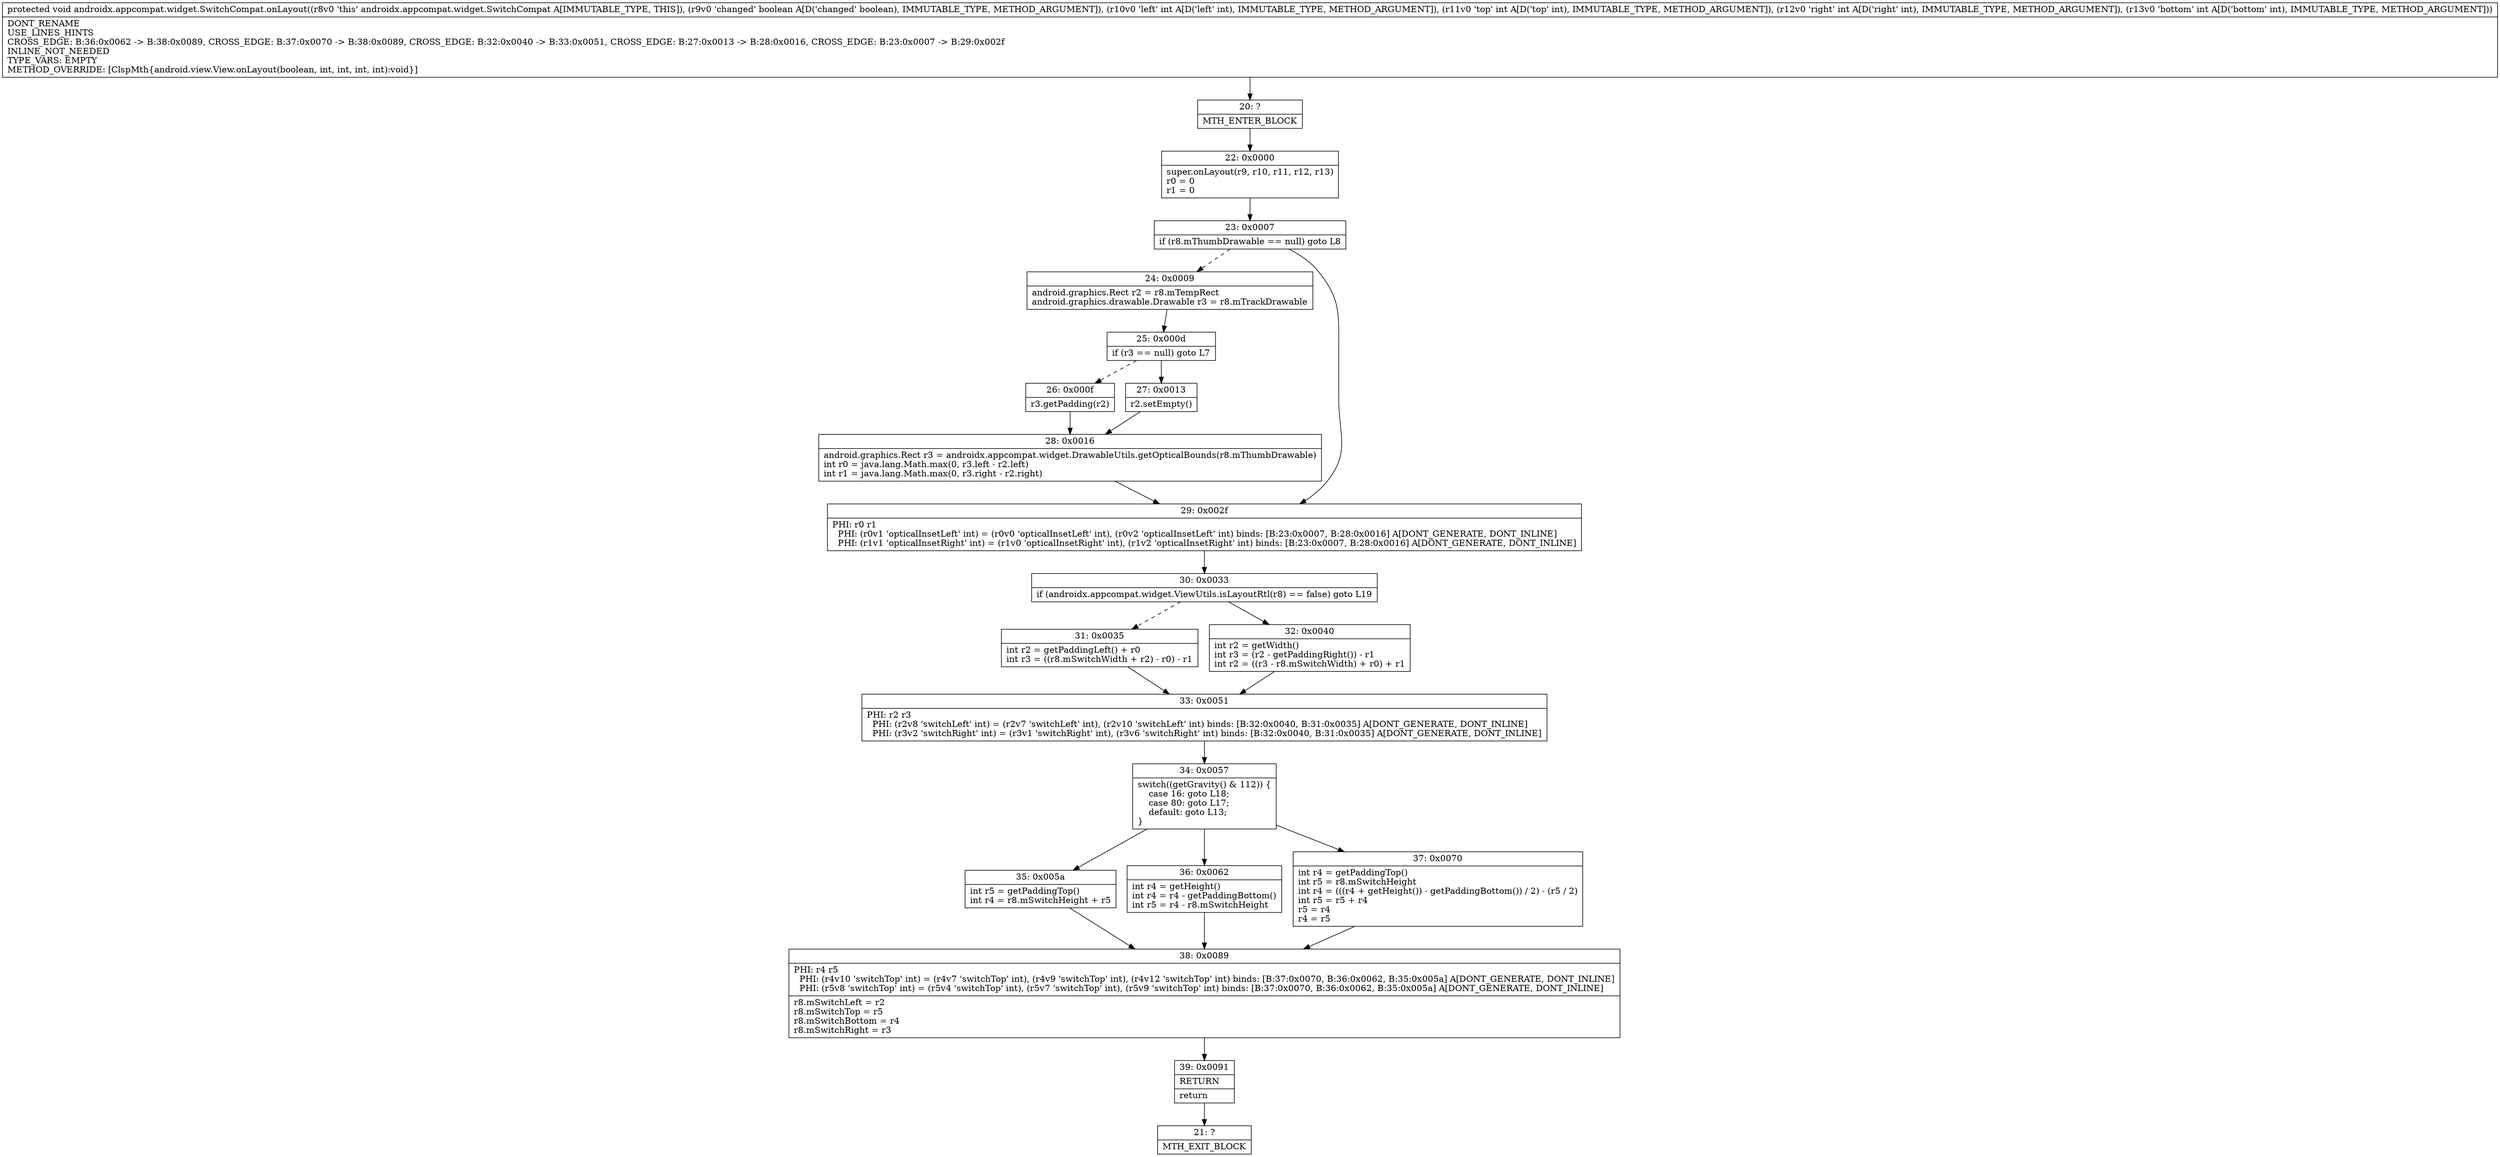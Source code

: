 digraph "CFG forandroidx.appcompat.widget.SwitchCompat.onLayout(ZIIII)V" {
Node_20 [shape=record,label="{20\:\ ?|MTH_ENTER_BLOCK\l}"];
Node_22 [shape=record,label="{22\:\ 0x0000|super.onLayout(r9, r10, r11, r12, r13)\lr0 = 0\lr1 = 0\l}"];
Node_23 [shape=record,label="{23\:\ 0x0007|if (r8.mThumbDrawable == null) goto L8\l}"];
Node_24 [shape=record,label="{24\:\ 0x0009|android.graphics.Rect r2 = r8.mTempRect\landroid.graphics.drawable.Drawable r3 = r8.mTrackDrawable\l}"];
Node_25 [shape=record,label="{25\:\ 0x000d|if (r3 == null) goto L7\l}"];
Node_26 [shape=record,label="{26\:\ 0x000f|r3.getPadding(r2)\l}"];
Node_28 [shape=record,label="{28\:\ 0x0016|android.graphics.Rect r3 = androidx.appcompat.widget.DrawableUtils.getOpticalBounds(r8.mThumbDrawable)\lint r0 = java.lang.Math.max(0, r3.left \- r2.left)\lint r1 = java.lang.Math.max(0, r3.right \- r2.right)\l}"];
Node_27 [shape=record,label="{27\:\ 0x0013|r2.setEmpty()\l}"];
Node_29 [shape=record,label="{29\:\ 0x002f|PHI: r0 r1 \l  PHI: (r0v1 'opticalInsetLeft' int) = (r0v0 'opticalInsetLeft' int), (r0v2 'opticalInsetLeft' int) binds: [B:23:0x0007, B:28:0x0016] A[DONT_GENERATE, DONT_INLINE]\l  PHI: (r1v1 'opticalInsetRight' int) = (r1v0 'opticalInsetRight' int), (r1v2 'opticalInsetRight' int) binds: [B:23:0x0007, B:28:0x0016] A[DONT_GENERATE, DONT_INLINE]\l}"];
Node_30 [shape=record,label="{30\:\ 0x0033|if (androidx.appcompat.widget.ViewUtils.isLayoutRtl(r8) == false) goto L19\l}"];
Node_31 [shape=record,label="{31\:\ 0x0035|int r2 = getPaddingLeft() + r0\lint r3 = ((r8.mSwitchWidth + r2) \- r0) \- r1\l}"];
Node_33 [shape=record,label="{33\:\ 0x0051|PHI: r2 r3 \l  PHI: (r2v8 'switchLeft' int) = (r2v7 'switchLeft' int), (r2v10 'switchLeft' int) binds: [B:32:0x0040, B:31:0x0035] A[DONT_GENERATE, DONT_INLINE]\l  PHI: (r3v2 'switchRight' int) = (r3v1 'switchRight' int), (r3v6 'switchRight' int) binds: [B:32:0x0040, B:31:0x0035] A[DONT_GENERATE, DONT_INLINE]\l}"];
Node_34 [shape=record,label="{34\:\ 0x0057|switch((getGravity() & 112)) \{\l    case 16: goto L18;\l    case 80: goto L17;\l    default: goto L13;\l\}\l}"];
Node_35 [shape=record,label="{35\:\ 0x005a|int r5 = getPaddingTop()\lint r4 = r8.mSwitchHeight + r5\l}"];
Node_38 [shape=record,label="{38\:\ 0x0089|PHI: r4 r5 \l  PHI: (r4v10 'switchTop' int) = (r4v7 'switchTop' int), (r4v9 'switchTop' int), (r4v12 'switchTop' int) binds: [B:37:0x0070, B:36:0x0062, B:35:0x005a] A[DONT_GENERATE, DONT_INLINE]\l  PHI: (r5v8 'switchTop' int) = (r5v4 'switchTop' int), (r5v7 'switchTop' int), (r5v9 'switchTop' int) binds: [B:37:0x0070, B:36:0x0062, B:35:0x005a] A[DONT_GENERATE, DONT_INLINE]\l|r8.mSwitchLeft = r2\lr8.mSwitchTop = r5\lr8.mSwitchBottom = r4\lr8.mSwitchRight = r3\l}"];
Node_39 [shape=record,label="{39\:\ 0x0091|RETURN\l|return\l}"];
Node_21 [shape=record,label="{21\:\ ?|MTH_EXIT_BLOCK\l}"];
Node_36 [shape=record,label="{36\:\ 0x0062|int r4 = getHeight()\lint r4 = r4 \- getPaddingBottom()\lint r5 = r4 \- r8.mSwitchHeight\l}"];
Node_37 [shape=record,label="{37\:\ 0x0070|int r4 = getPaddingTop()\lint r5 = r8.mSwitchHeight\lint r4 = (((r4 + getHeight()) \- getPaddingBottom()) \/ 2) \- (r5 \/ 2)\lint r5 = r5 + r4\lr5 = r4\lr4 = r5\l}"];
Node_32 [shape=record,label="{32\:\ 0x0040|int r2 = getWidth()\lint r3 = (r2 \- getPaddingRight()) \- r1\lint r2 = ((r3 \- r8.mSwitchWidth) + r0) + r1\l}"];
MethodNode[shape=record,label="{protected void androidx.appcompat.widget.SwitchCompat.onLayout((r8v0 'this' androidx.appcompat.widget.SwitchCompat A[IMMUTABLE_TYPE, THIS]), (r9v0 'changed' boolean A[D('changed' boolean), IMMUTABLE_TYPE, METHOD_ARGUMENT]), (r10v0 'left' int A[D('left' int), IMMUTABLE_TYPE, METHOD_ARGUMENT]), (r11v0 'top' int A[D('top' int), IMMUTABLE_TYPE, METHOD_ARGUMENT]), (r12v0 'right' int A[D('right' int), IMMUTABLE_TYPE, METHOD_ARGUMENT]), (r13v0 'bottom' int A[D('bottom' int), IMMUTABLE_TYPE, METHOD_ARGUMENT]))  | DONT_RENAME\lUSE_LINES_HINTS\lCROSS_EDGE: B:36:0x0062 \-\> B:38:0x0089, CROSS_EDGE: B:37:0x0070 \-\> B:38:0x0089, CROSS_EDGE: B:32:0x0040 \-\> B:33:0x0051, CROSS_EDGE: B:27:0x0013 \-\> B:28:0x0016, CROSS_EDGE: B:23:0x0007 \-\> B:29:0x002f\lINLINE_NOT_NEEDED\lTYPE_VARS: EMPTY\lMETHOD_OVERRIDE: [ClspMth\{android.view.View.onLayout(boolean, int, int, int, int):void\}]\l}"];
MethodNode -> Node_20;Node_20 -> Node_22;
Node_22 -> Node_23;
Node_23 -> Node_24[style=dashed];
Node_23 -> Node_29;
Node_24 -> Node_25;
Node_25 -> Node_26[style=dashed];
Node_25 -> Node_27;
Node_26 -> Node_28;
Node_28 -> Node_29;
Node_27 -> Node_28;
Node_29 -> Node_30;
Node_30 -> Node_31[style=dashed];
Node_30 -> Node_32;
Node_31 -> Node_33;
Node_33 -> Node_34;
Node_34 -> Node_35;
Node_34 -> Node_36;
Node_34 -> Node_37;
Node_35 -> Node_38;
Node_38 -> Node_39;
Node_39 -> Node_21;
Node_36 -> Node_38;
Node_37 -> Node_38;
Node_32 -> Node_33;
}

